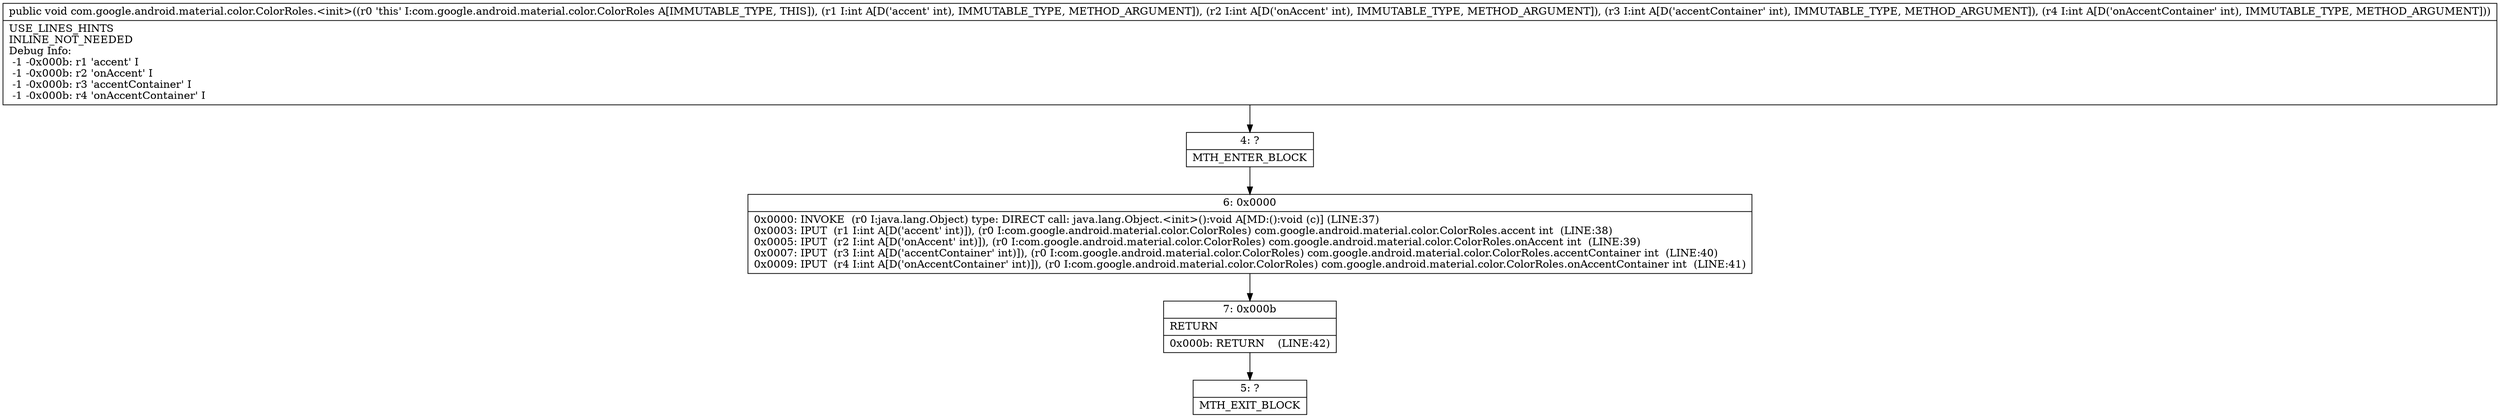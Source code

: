 digraph "CFG forcom.google.android.material.color.ColorRoles.\<init\>(IIII)V" {
Node_4 [shape=record,label="{4\:\ ?|MTH_ENTER_BLOCK\l}"];
Node_6 [shape=record,label="{6\:\ 0x0000|0x0000: INVOKE  (r0 I:java.lang.Object) type: DIRECT call: java.lang.Object.\<init\>():void A[MD:():void (c)] (LINE:37)\l0x0003: IPUT  (r1 I:int A[D('accent' int)]), (r0 I:com.google.android.material.color.ColorRoles) com.google.android.material.color.ColorRoles.accent int  (LINE:38)\l0x0005: IPUT  (r2 I:int A[D('onAccent' int)]), (r0 I:com.google.android.material.color.ColorRoles) com.google.android.material.color.ColorRoles.onAccent int  (LINE:39)\l0x0007: IPUT  (r3 I:int A[D('accentContainer' int)]), (r0 I:com.google.android.material.color.ColorRoles) com.google.android.material.color.ColorRoles.accentContainer int  (LINE:40)\l0x0009: IPUT  (r4 I:int A[D('onAccentContainer' int)]), (r0 I:com.google.android.material.color.ColorRoles) com.google.android.material.color.ColorRoles.onAccentContainer int  (LINE:41)\l}"];
Node_7 [shape=record,label="{7\:\ 0x000b|RETURN\l|0x000b: RETURN    (LINE:42)\l}"];
Node_5 [shape=record,label="{5\:\ ?|MTH_EXIT_BLOCK\l}"];
MethodNode[shape=record,label="{public void com.google.android.material.color.ColorRoles.\<init\>((r0 'this' I:com.google.android.material.color.ColorRoles A[IMMUTABLE_TYPE, THIS]), (r1 I:int A[D('accent' int), IMMUTABLE_TYPE, METHOD_ARGUMENT]), (r2 I:int A[D('onAccent' int), IMMUTABLE_TYPE, METHOD_ARGUMENT]), (r3 I:int A[D('accentContainer' int), IMMUTABLE_TYPE, METHOD_ARGUMENT]), (r4 I:int A[D('onAccentContainer' int), IMMUTABLE_TYPE, METHOD_ARGUMENT]))  | USE_LINES_HINTS\lINLINE_NOT_NEEDED\lDebug Info:\l  \-1 \-0x000b: r1 'accent' I\l  \-1 \-0x000b: r2 'onAccent' I\l  \-1 \-0x000b: r3 'accentContainer' I\l  \-1 \-0x000b: r4 'onAccentContainer' I\l}"];
MethodNode -> Node_4;Node_4 -> Node_6;
Node_6 -> Node_7;
Node_7 -> Node_5;
}

